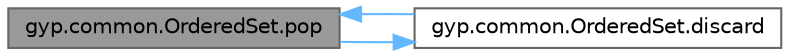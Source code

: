 digraph "gyp.common.OrderedSet.pop"
{
 // LATEX_PDF_SIZE
  bgcolor="transparent";
  edge [fontname=Helvetica,fontsize=10,labelfontname=Helvetica,labelfontsize=10];
  node [fontname=Helvetica,fontsize=10,shape=box,height=0.2,width=0.4];
  rankdir="LR";
  Node1 [id="Node000001",label="gyp.common.OrderedSet.pop",height=0.2,width=0.4,color="gray40", fillcolor="grey60", style="filled", fontcolor="black",tooltip=" "];
  Node1 -> Node2 [id="edge5_Node000001_Node000002",color="steelblue1",style="solid",tooltip=" "];
  Node2 [id="Node000002",label="gyp.common.OrderedSet.discard",height=0.2,width=0.4,color="grey40", fillcolor="white", style="filled",URL="$classgyp_1_1common_1_1_ordered_set.html#a6b8e2e2653bfab9f6e578d0f139a3de3",tooltip=" "];
  Node2 -> Node1 [id="edge6_Node000002_Node000001",color="steelblue1",style="solid",tooltip=" "];
}
